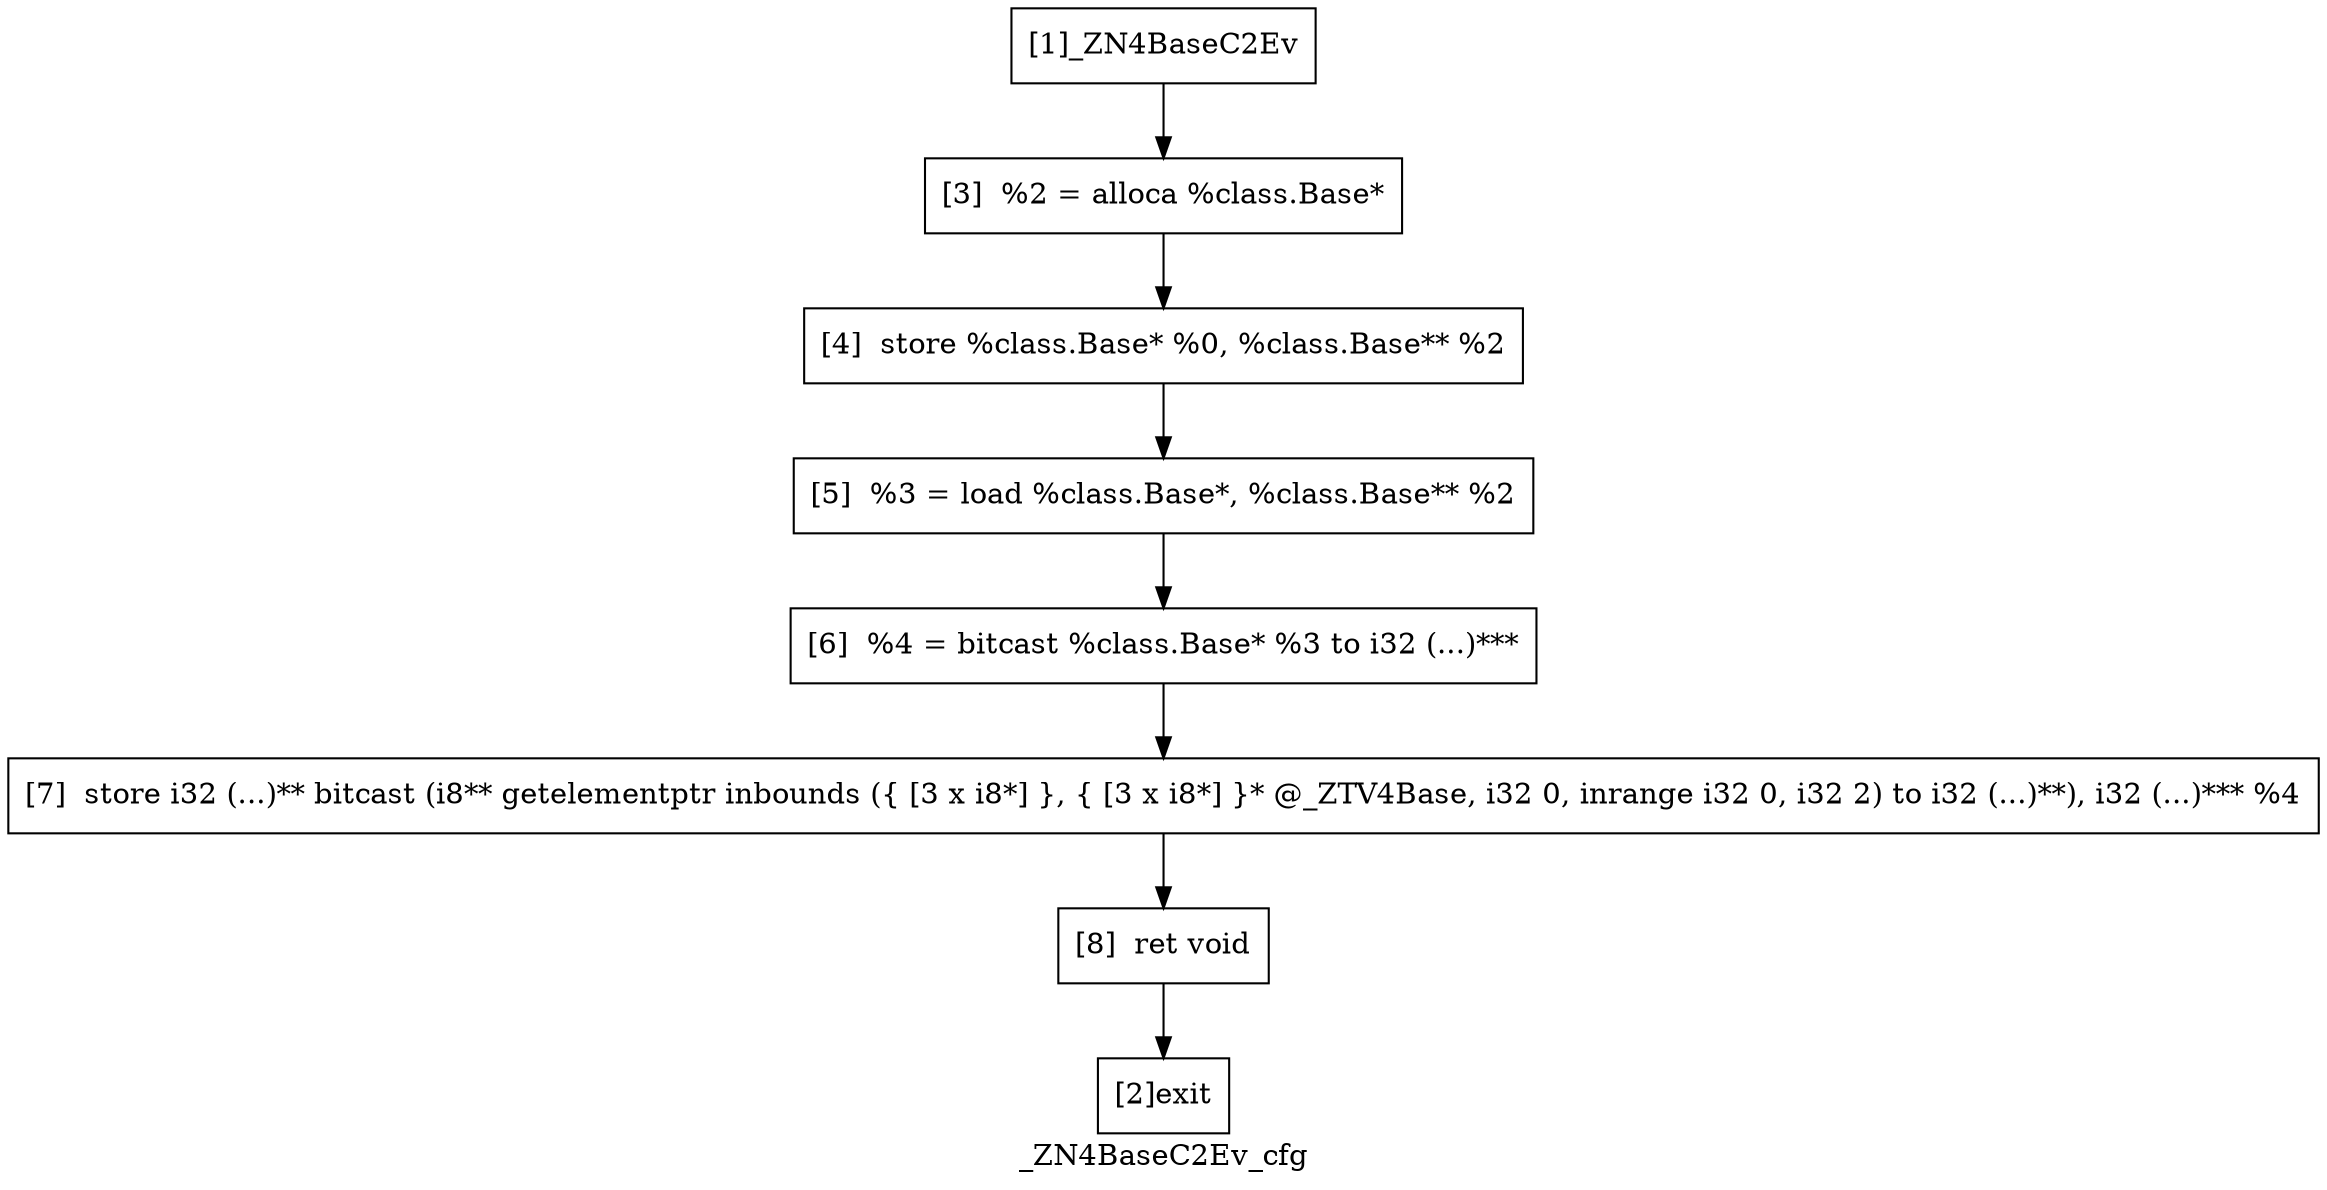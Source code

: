 digraph "_ZN4BaseC2Ev_cfg"{
	label="_ZN4BaseC2Ev_cfg";


	// Define the nodes
	N1 [shape=rectangle, color=black,label="[1]_ZN4BaseC2Ev"];
	N2 [shape=rectangle, color=black,label="[2]exit"];
	N3 [shape=rectangle, color=black,label="[3]  %2 = alloca %class.Base*"];
	N4 [shape=rectangle, color=black,label="[4]  store %class.Base* %0, %class.Base** %2"];
	N5 [shape=rectangle, color=black,label="[5]  %3 = load %class.Base*, %class.Base** %2"];
	N6 [shape=rectangle, color=black,label="[6]  %4 = bitcast %class.Base* %3 to i32 (...)***"];
	N7 [shape=rectangle, color=black,label="[7]  store i32 (...)** bitcast (i8** getelementptr inbounds ({ [3 x i8*] }, { [3 x i8*] }* @_ZTV4Base, i32 0, inrange i32 0, i32 2) to i32 (...)**), i32 (...)*** %4"];
	N8 [shape=rectangle, color=black,label="[8]  ret void"];


	// Define the edges
	N1 -> N3[color=black,label=""];
	N3 -> N4[color=black,label=""];
	N4 -> N5[color=black,label=""];
	N5 -> N6[color=black,label=""];
	N6 -> N7[color=black,label=""];
	N7 -> N8[color=black,label=""];
	N8 -> N2[color=black,label=""];
}

